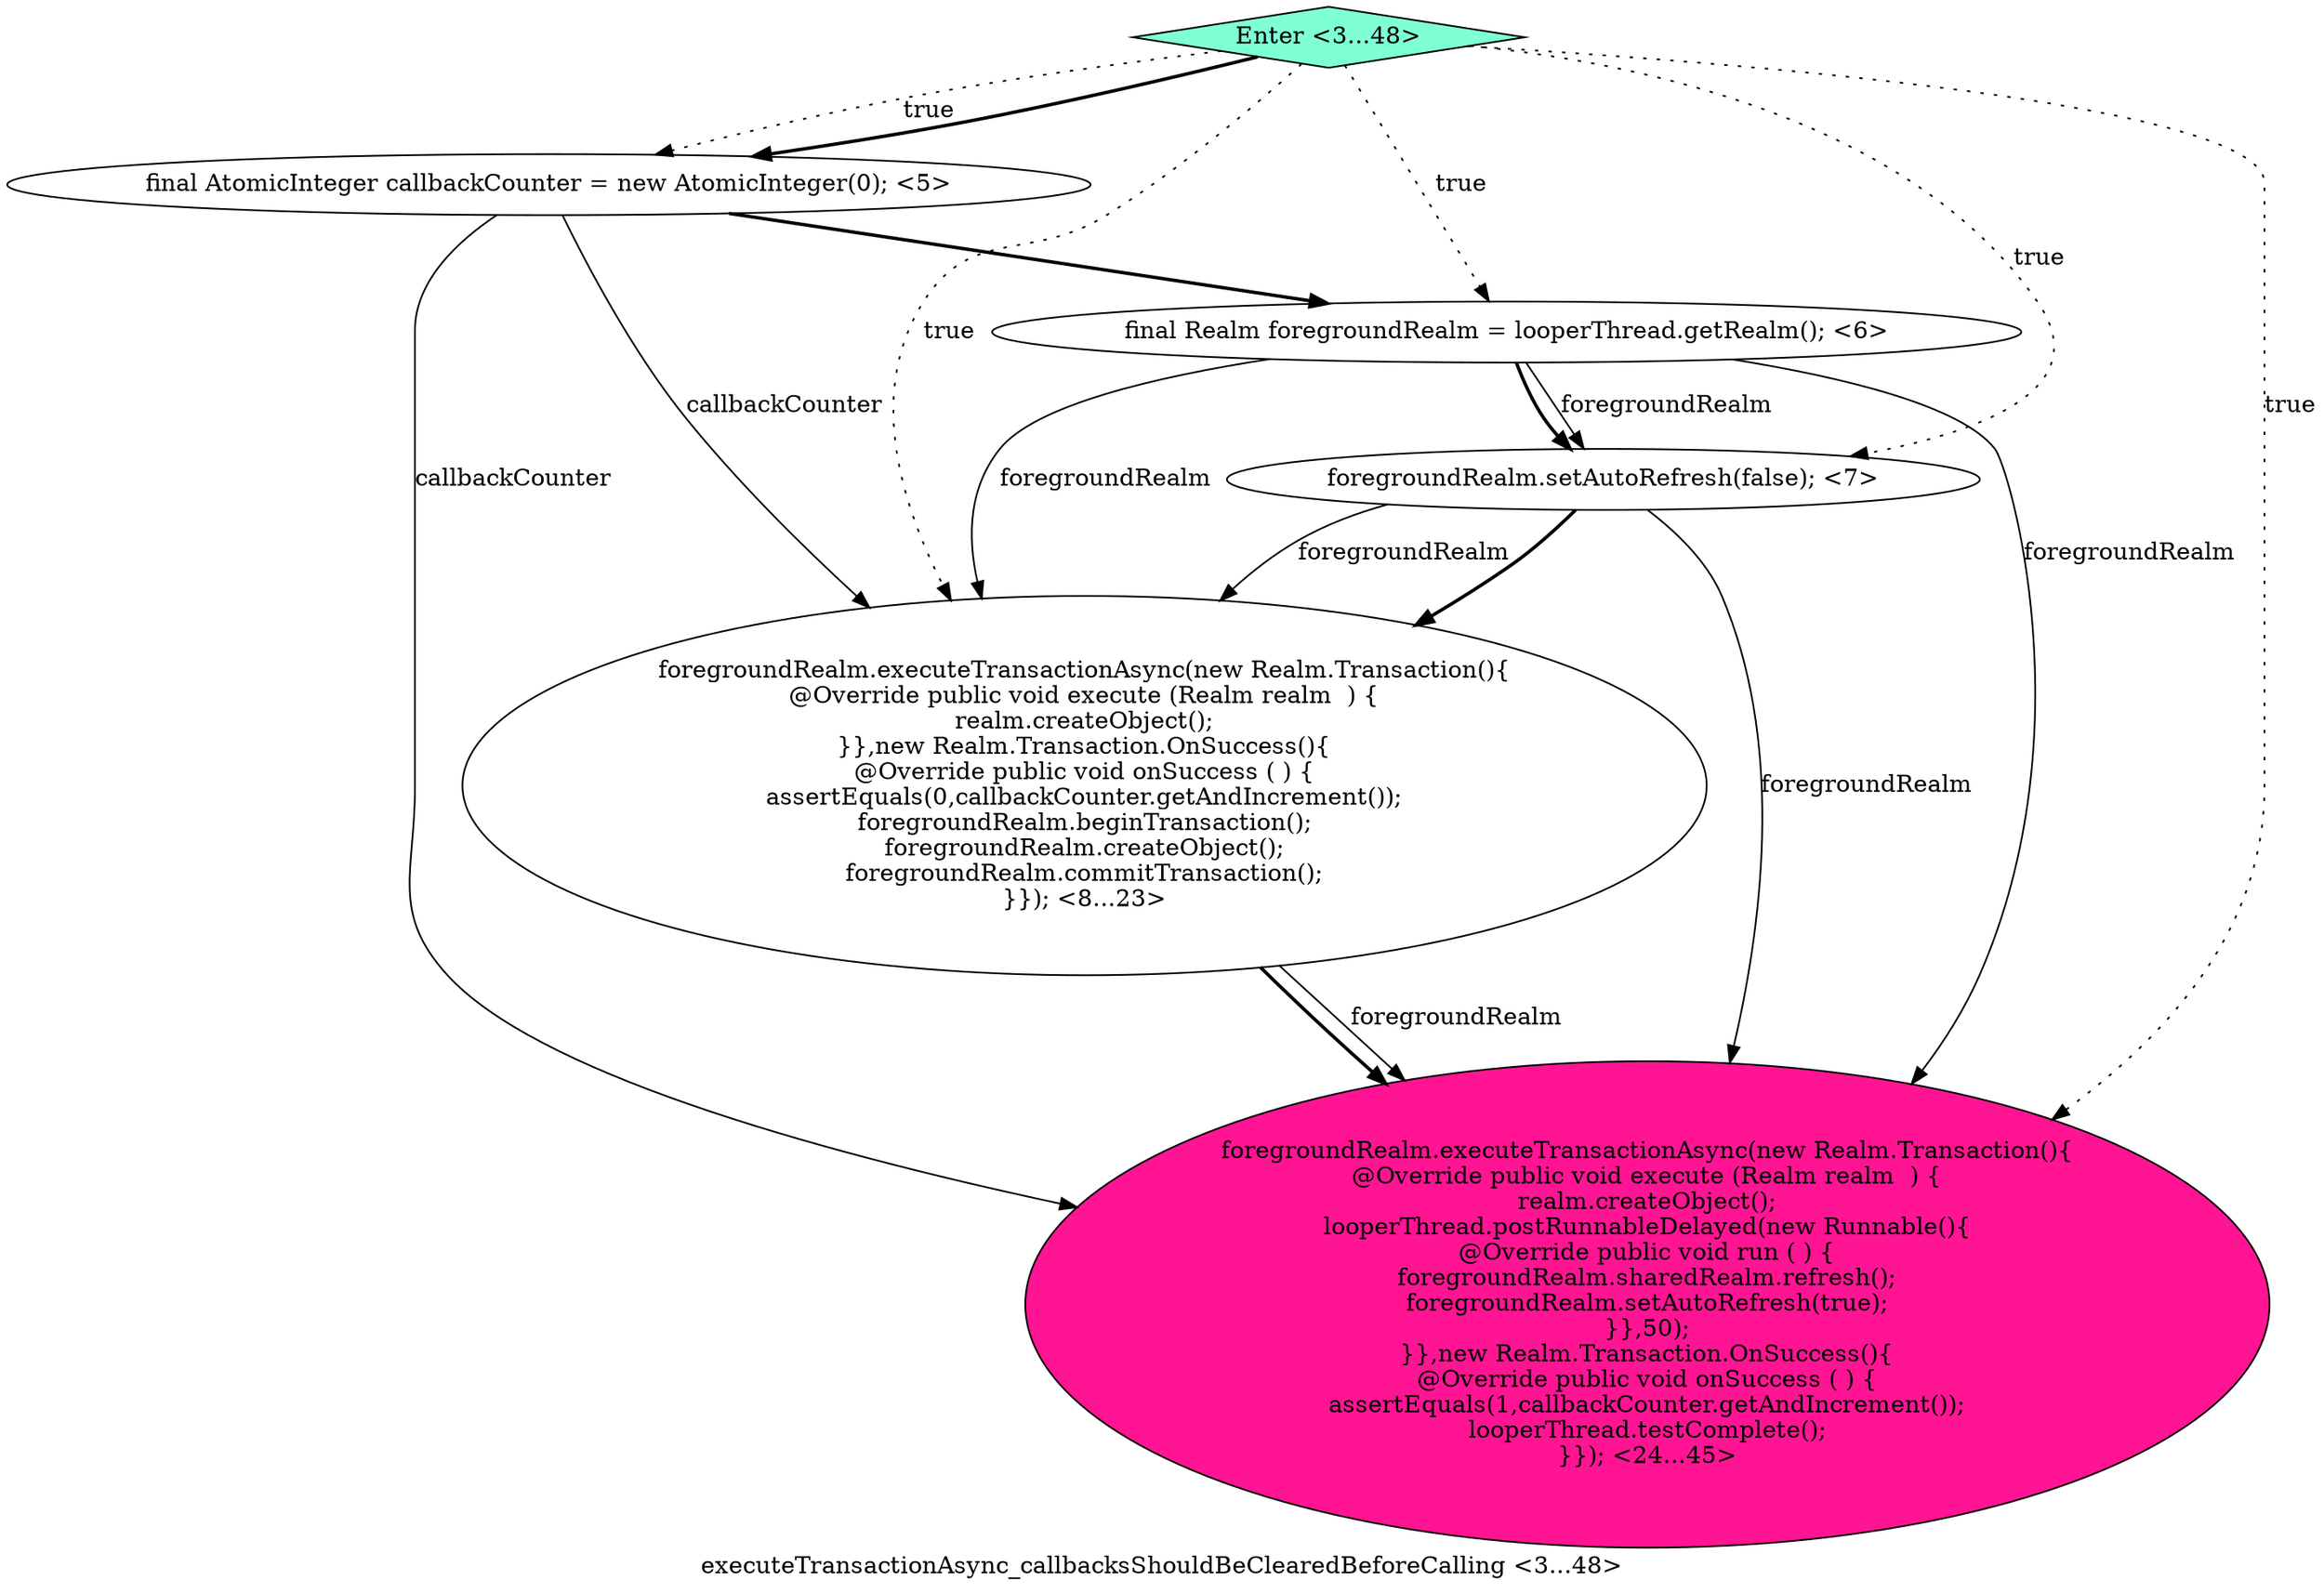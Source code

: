 digraph PDG {
label = "executeTransactionAsync_callbacksShouldBeClearedBeforeCalling <3...48>";
0.0 [style = filled, label = "final AtomicInteger callbackCounter = new AtomicInteger(0); <5>", fillcolor = white, shape = ellipse];
0.1 [style = filled, label = "final Realm foregroundRealm = looperThread.getRealm(); <6>", fillcolor = white, shape = ellipse];
0.5 [style = filled, label = "Enter <3...48>", fillcolor = aquamarine, shape = diamond];
0.2 [style = filled, label = "foregroundRealm.setAutoRefresh(false); <7>", fillcolor = white, shape = ellipse];
0.4 [style = filled, label = "foregroundRealm.executeTransactionAsync(new Realm.Transaction(){
@Override public void execute (Realm realm  ) {
realm.createObject();
looperThread.postRunnableDelayed(new Runnable(){
@Override public void run ( ) {
foregroundRealm.sharedRealm.refresh();
foregroundRealm.setAutoRefresh(true);
}},50);
}},new Realm.Transaction.OnSuccess(){
@Override public void onSuccess ( ) {
assertEquals(1,callbackCounter.getAndIncrement());
looperThread.testComplete();
}}); <24...45>", fillcolor = deeppink, shape = ellipse];
0.3 [style = filled, label = "foregroundRealm.executeTransactionAsync(new Realm.Transaction(){
@Override public void execute (Realm realm  ) {
realm.createObject();
}},new Realm.Transaction.OnSuccess(){
@Override public void onSuccess ( ) {
assertEquals(0,callbackCounter.getAndIncrement());
foregroundRealm.beginTransaction();
foregroundRealm.createObject();
foregroundRealm.commitTransaction();
}}); <8...23>", fillcolor = white, shape = ellipse];
0.0 -> 0.1 [style = bold, label=""];
0.0 -> 0.3 [style = solid, label="callbackCounter"];
0.0 -> 0.4 [style = solid, label="callbackCounter"];
0.1 -> 0.2 [style = solid, label="foregroundRealm"];
0.1 -> 0.2 [style = bold, label=""];
0.1 -> 0.3 [style = solid, label="foregroundRealm"];
0.1 -> 0.4 [style = solid, label="foregroundRealm"];
0.2 -> 0.3 [style = solid, label="foregroundRealm"];
0.2 -> 0.3 [style = bold, label=""];
0.2 -> 0.4 [style = solid, label="foregroundRealm"];
0.3 -> 0.4 [style = solid, label="foregroundRealm"];
0.3 -> 0.4 [style = bold, label=""];
0.5 -> 0.0 [style = dotted, label="true"];
0.5 -> 0.0 [style = bold, label=""];
0.5 -> 0.1 [style = dotted, label="true"];
0.5 -> 0.2 [style = dotted, label="true"];
0.5 -> 0.3 [style = dotted, label="true"];
0.5 -> 0.4 [style = dotted, label="true"];
}
